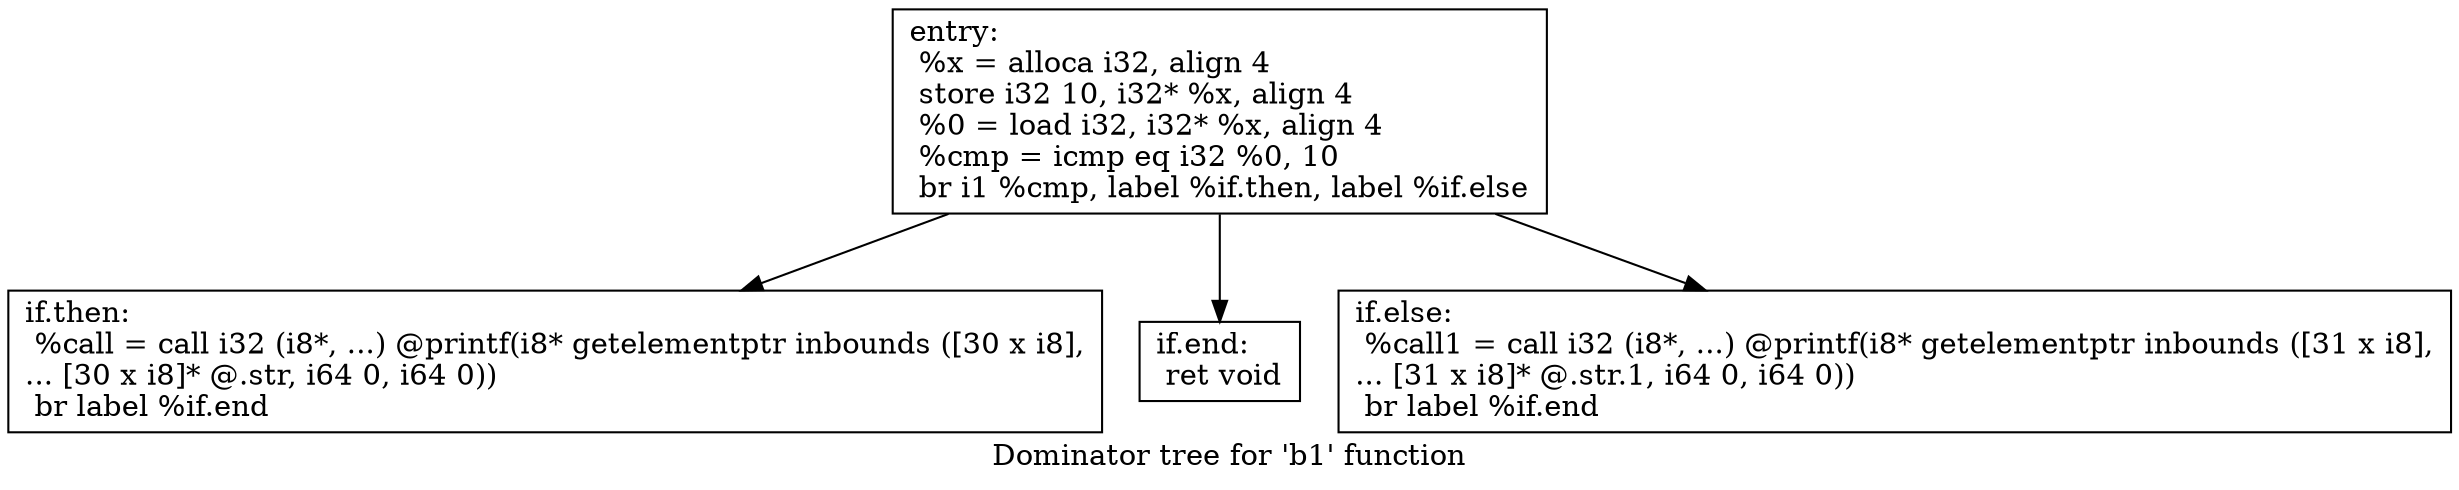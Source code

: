digraph "Dominator tree for 'b1' function" {
	label="Dominator tree for 'b1' function";

	Node0x13d1880 [shape=record,label="{entry:\l  %x = alloca i32, align 4\l  store i32 10, i32* %x, align 4\l  %0 = load i32, i32* %x, align 4\l  %cmp = icmp eq i32 %0, 10\l  br i1 %cmp, label %if.then, label %if.else\l}"];
	Node0x13d1880 -> Node0x13d1cd0;
	Node0x13d1880 -> Node0x13d1d10;
	Node0x13d1880 -> Node0x13d1d50;
	Node0x13d1cd0 [shape=record,label="{if.then:                                          \l  %call = call i32 (i8*, ...) @printf(i8* getelementptr inbounds ([30 x i8],\l... [30 x i8]* @.str, i64 0, i64 0))\l  br label %if.end\l}"];
	Node0x13d1d10 [shape=record,label="{if.end:                                           \l  ret void\l}"];
	Node0x13d1d50 [shape=record,label="{if.else:                                          \l  %call1 = call i32 (i8*, ...) @printf(i8* getelementptr inbounds ([31 x i8],\l... [31 x i8]* @.str.1, i64 0, i64 0))\l  br label %if.end\l}"];
}
